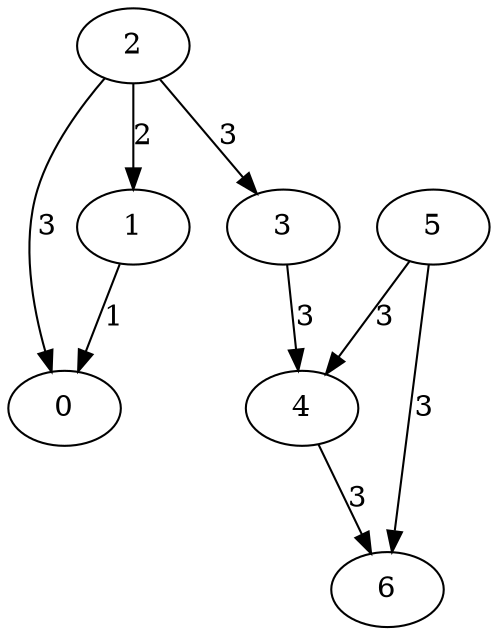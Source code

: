 digraph G {
0;
1;
1 -> 0 [ label="1" ] ;
2;
2 -> 0 [ label="3" ] ;
2 -> 1 [ label="2" ] ;
2 -> 3 [ label="3" ] ;
3;
3 -> 4 [ label="3" ] ;
4;
4 -> 6 [ label="3" ] ;
5;
5 -> 4 [ label="3" ] ;
5 -> 6 [ label="3" ] ;
6;
}